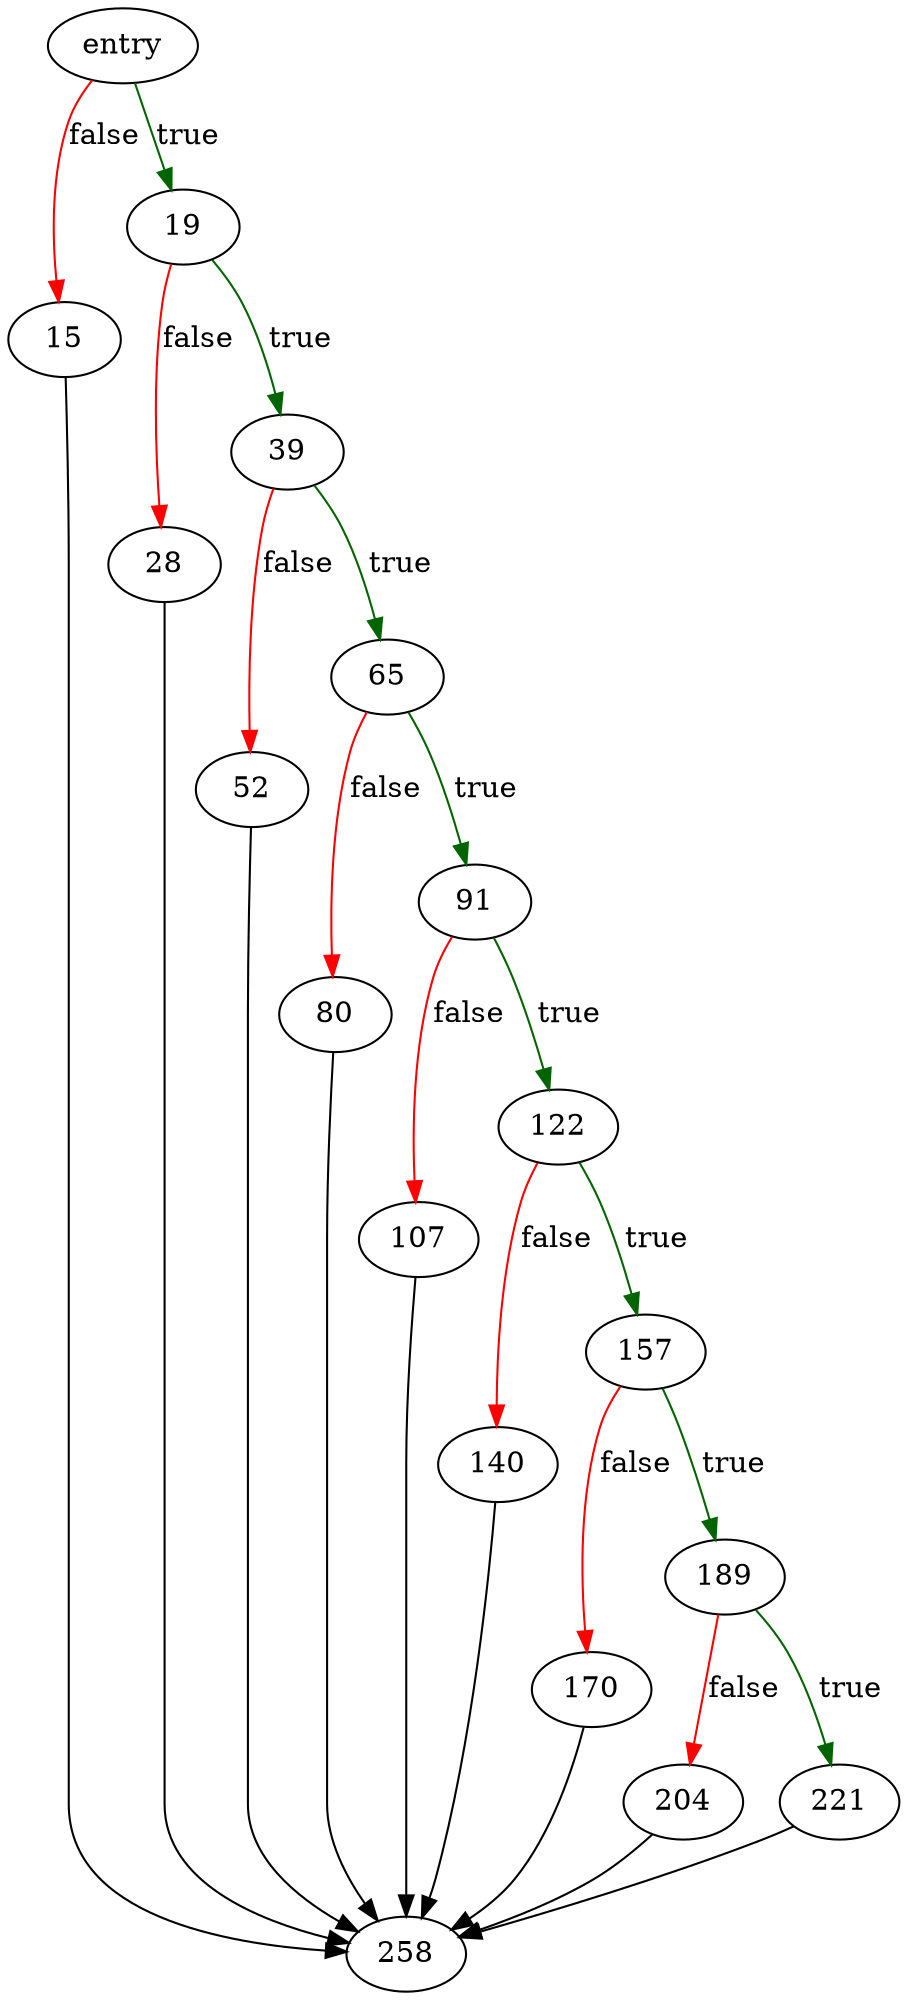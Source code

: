 digraph "sqlite3GetVarint" {
	// Node definitions.
	2 [label=entry];
	15;
	19;
	28;
	39;
	52;
	65;
	80;
	91;
	107;
	122;
	140;
	157;
	170;
	189;
	204;
	221;
	258;

	// Edge definitions.
	2 -> 15 [
		color=red
		label=false
	];
	2 -> 19 [
		color=darkgreen
		label=true
	];
	15 -> 258;
	19 -> 28 [
		color=red
		label=false
	];
	19 -> 39 [
		color=darkgreen
		label=true
	];
	28 -> 258;
	39 -> 52 [
		color=red
		label=false
	];
	39 -> 65 [
		color=darkgreen
		label=true
	];
	52 -> 258;
	65 -> 80 [
		color=red
		label=false
	];
	65 -> 91 [
		color=darkgreen
		label=true
	];
	80 -> 258;
	91 -> 107 [
		color=red
		label=false
	];
	91 -> 122 [
		color=darkgreen
		label=true
	];
	107 -> 258;
	122 -> 140 [
		color=red
		label=false
	];
	122 -> 157 [
		color=darkgreen
		label=true
	];
	140 -> 258;
	157 -> 170 [
		color=red
		label=false
	];
	157 -> 189 [
		color=darkgreen
		label=true
	];
	170 -> 258;
	189 -> 204 [
		color=red
		label=false
	];
	189 -> 221 [
		color=darkgreen
		label=true
	];
	204 -> 258;
	221 -> 258;
}